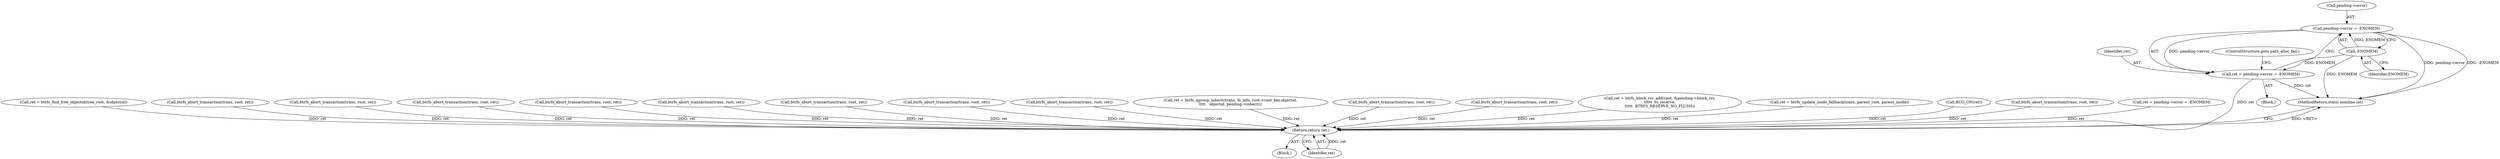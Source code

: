 digraph "0_linux_9c52057c698fb96f8f07e7a4bcf4801a092bda89_2@pointer" {
"1000163" [label="(Call,pending->error = -ENOMEM)"];
"1000167" [label="(Call,-ENOMEM)"];
"1000161" [label="(Call,ret = pending->error = -ENOMEM)"];
"1000779" [label="(Return,return ret;)"];
"1000190" [label="(Call,ret = btrfs_find_free_objectid(tree_root, &objectid))"];
"1000161" [label="(Call,ret = pending->error = -ENOMEM)"];
"1000580" [label="(Call,btrfs_abort_transaction(trans, root, ret))"];
"1000660" [label="(Call,btrfs_abort_transaction(trans, root, ret))"];
"1000378" [label="(Call,btrfs_abort_transaction(trans, root, ret))"];
"1000114" [label="(Block,)"];
"1000168" [label="(Identifier,ENOMEM)"];
"1000544" [label="(Call,btrfs_abort_transaction(trans, root, ret))"];
"1000750" [label="(Call,btrfs_abort_transaction(trans, root, ret))"];
"1000780" [label="(Identifier,ret)"];
"1000164" [label="(Call,pending->error)"];
"1000521" [label="(Call,btrfs_abort_transaction(trans, root, ret))"];
"1000647" [label="(Call,btrfs_abort_transaction(trans, root, ret))"];
"1000677" [label="(Call,btrfs_abort_transaction(trans, root, ret))"];
"1000162" [label="(Identifier,ret)"];
"1000234" [label="(Call,ret = btrfs_qgroup_inherit(trans, fs_info, root->root_key.objectid,\n\t\t\t\t   objectid, pending->inherit))"];
"1000715" [label="(Call,btrfs_abort_transaction(trans, root, ret))"];
"1000363" [label="(Call,btrfs_abort_transaction(trans, root, ret))"];
"1000781" [label="(MethodReturn,static noinline int)"];
"1000215" [label="(Call,ret = btrfs_block_rsv_add(root, &pending->block_rsv,\n\t\t\t\t\t  to_reserve,\n\t\t\t\t\t  BTRFS_RESERVE_NO_FLUSH))"];
"1000742" [label="(Call,ret = btrfs_update_inode_fallback(trans, parent_root, parent_inode))"];
"1000163" [label="(Call,pending->error = -ENOMEM)"];
"1000317" [label="(Call,BUG_ON(ret))"];
"1000612" [label="(Call,btrfs_abort_transaction(trans, root, ret))"];
"1000779" [label="(Return,return ret;)"];
"1000160" [label="(Block,)"];
"1000181" [label="(Call,ret = pending->error = -ENOMEM)"];
"1000167" [label="(Call,-ENOMEM)"];
"1000169" [label="(ControlStructure,goto path_alloc_fail;)"];
"1000163" -> "1000161"  [label="AST: "];
"1000163" -> "1000167"  [label="CFG: "];
"1000164" -> "1000163"  [label="AST: "];
"1000167" -> "1000163"  [label="AST: "];
"1000161" -> "1000163"  [label="CFG: "];
"1000163" -> "1000781"  [label="DDG: pending->error"];
"1000163" -> "1000781"  [label="DDG: -ENOMEM"];
"1000163" -> "1000161"  [label="DDG: pending->error"];
"1000167" -> "1000163"  [label="DDG: ENOMEM"];
"1000167" -> "1000168"  [label="CFG: "];
"1000168" -> "1000167"  [label="AST: "];
"1000167" -> "1000781"  [label="DDG: ENOMEM"];
"1000167" -> "1000161"  [label="DDG: ENOMEM"];
"1000161" -> "1000160"  [label="AST: "];
"1000162" -> "1000161"  [label="AST: "];
"1000169" -> "1000161"  [label="CFG: "];
"1000161" -> "1000781"  [label="DDG: ret"];
"1000161" -> "1000779"  [label="DDG: ret"];
"1000779" -> "1000114"  [label="AST: "];
"1000779" -> "1000780"  [label="CFG: "];
"1000780" -> "1000779"  [label="AST: "];
"1000781" -> "1000779"  [label="CFG: "];
"1000779" -> "1000781"  [label="DDG: <RET>"];
"1000780" -> "1000779"  [label="DDG: ret"];
"1000181" -> "1000779"  [label="DDG: ret"];
"1000647" -> "1000779"  [label="DDG: ret"];
"1000660" -> "1000779"  [label="DDG: ret"];
"1000521" -> "1000779"  [label="DDG: ret"];
"1000317" -> "1000779"  [label="DDG: ret"];
"1000750" -> "1000779"  [label="DDG: ret"];
"1000612" -> "1000779"  [label="DDG: ret"];
"1000378" -> "1000779"  [label="DDG: ret"];
"1000677" -> "1000779"  [label="DDG: ret"];
"1000580" -> "1000779"  [label="DDG: ret"];
"1000363" -> "1000779"  [label="DDG: ret"];
"1000742" -> "1000779"  [label="DDG: ret"];
"1000715" -> "1000779"  [label="DDG: ret"];
"1000544" -> "1000779"  [label="DDG: ret"];
"1000190" -> "1000779"  [label="DDG: ret"];
"1000215" -> "1000779"  [label="DDG: ret"];
"1000234" -> "1000779"  [label="DDG: ret"];
}
